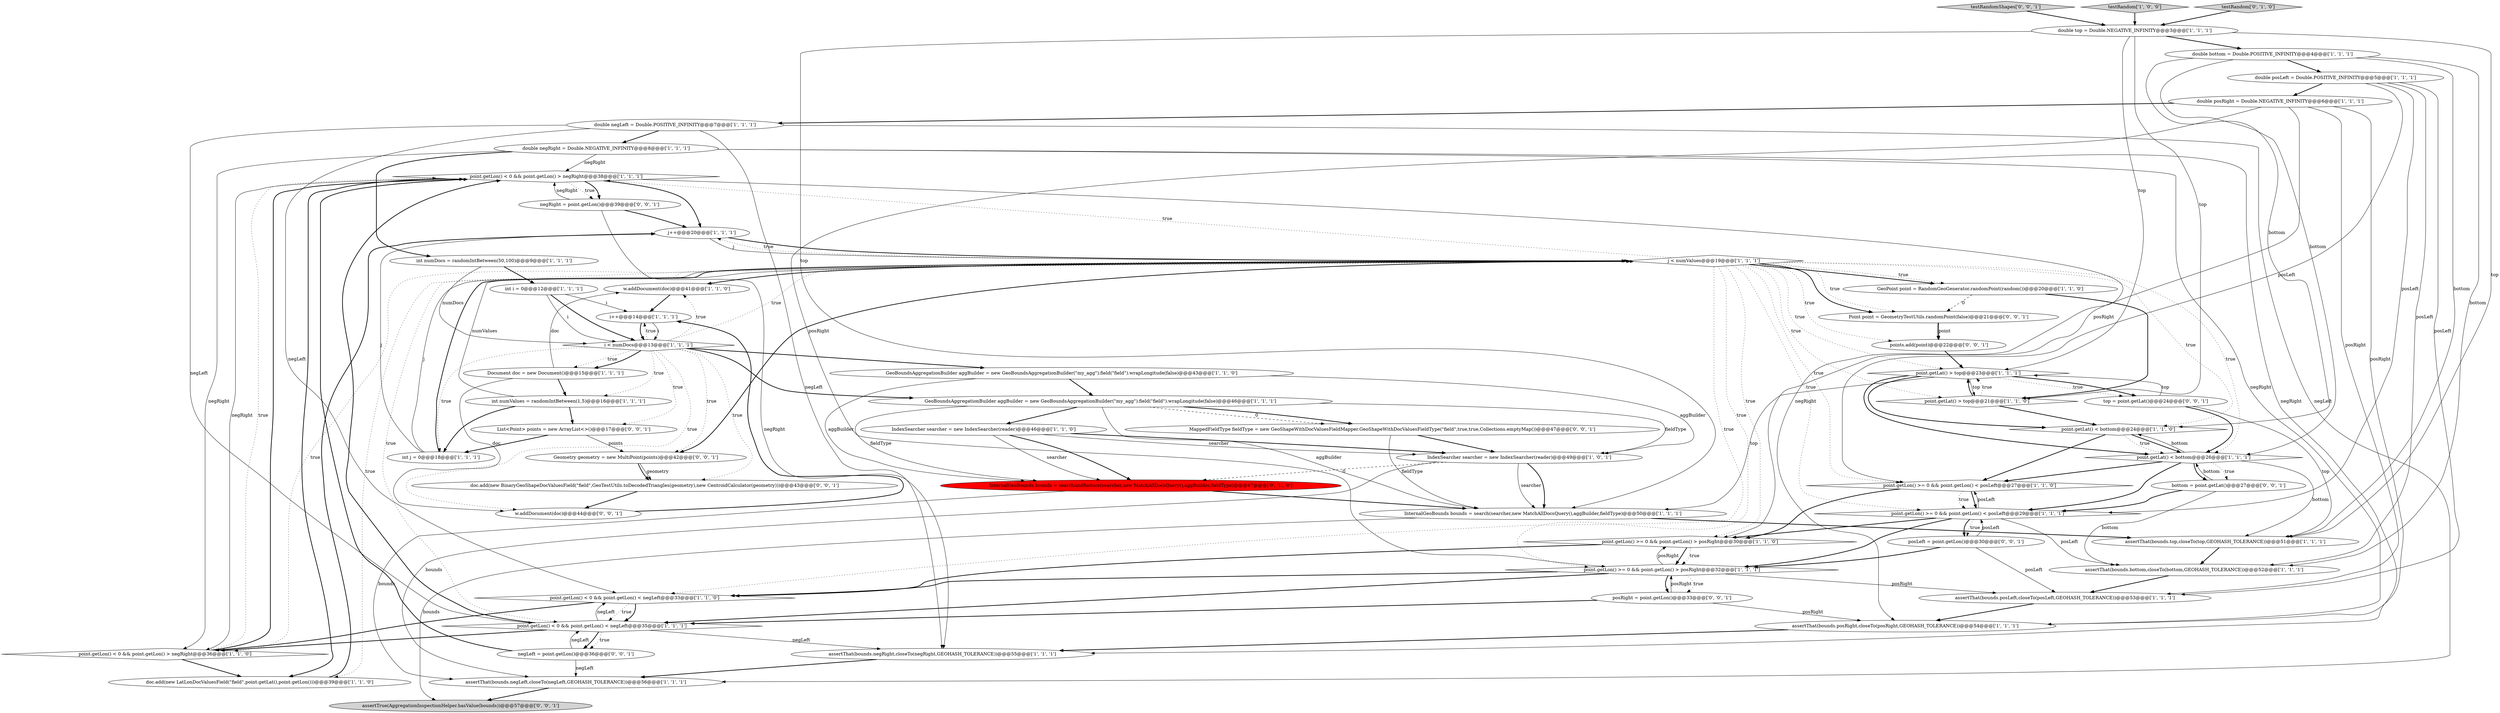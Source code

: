 digraph {
47 [style = filled, label = "assertTrue(AggregationInspectionHelper.hasValue(bounds))@@@57@@@['0', '0', '1']", fillcolor = lightgray, shape = ellipse image = "AAA0AAABBB3BBB"];
51 [style = filled, label = "w.addDocument(doc)@@@44@@@['0', '0', '1']", fillcolor = white, shape = ellipse image = "AAA0AAABBB3BBB"];
2 [style = filled, label = "assertThat(bounds.bottom,closeTo(bottom,GEOHASH_TOLERANCE))@@@52@@@['1', '1', '1']", fillcolor = white, shape = ellipse image = "AAA0AAABBB1BBB"];
20 [style = filled, label = "point.getLat() > top@@@23@@@['1', '1', '1']", fillcolor = white, shape = diamond image = "AAA0AAABBB1BBB"];
21 [style = filled, label = "assertThat(bounds.posLeft,closeTo(posLeft,GEOHASH_TOLERANCE))@@@53@@@['1', '1', '1']", fillcolor = white, shape = ellipse image = "AAA0AAABBB1BBB"];
55 [style = filled, label = "MappedFieldType fieldType = new GeoShapeWithDocValuesFieldMapper.GeoShapeWithDocValuesFieldType(\"field\",true,true,Collections.emptyMap())@@@47@@@['0', '0', '1']", fillcolor = white, shape = ellipse image = "AAA0AAABBB3BBB"];
48 [style = filled, label = "testRandomShapes['0', '0', '1']", fillcolor = lightgray, shape = diamond image = "AAA0AAABBB3BBB"];
25 [style = filled, label = "point.getLat() > top@@@21@@@['1', '1', '0']", fillcolor = white, shape = diamond image = "AAA0AAABBB1BBB"];
23 [style = filled, label = "point.getLon() >= 0 && point.getLon() < posLeft@@@27@@@['1', '1', '0']", fillcolor = white, shape = diamond image = "AAA0AAABBB1BBB"];
33 [style = filled, label = "point.getLon() < 0 && point.getLon() < negLeft@@@33@@@['1', '1', '0']", fillcolor = white, shape = diamond image = "AAA0AAABBB1BBB"];
6 [style = filled, label = "i < numDocs@@@13@@@['1', '1', '1']", fillcolor = white, shape = diamond image = "AAA0AAABBB1BBB"];
35 [style = filled, label = "double negRight = Double.NEGATIVE_INFINITY@@@8@@@['1', '1', '1']", fillcolor = white, shape = ellipse image = "AAA0AAABBB1BBB"];
19 [style = filled, label = "int i = 0@@@12@@@['1', '1', '1']", fillcolor = white, shape = ellipse image = "AAA0AAABBB1BBB"];
45 [style = filled, label = "posRight = point.getLon()@@@33@@@['0', '0', '1']", fillcolor = white, shape = ellipse image = "AAA0AAABBB3BBB"];
14 [style = filled, label = "assertThat(bounds.negRight,closeTo(negRight,GEOHASH_TOLERANCE))@@@55@@@['1', '1', '1']", fillcolor = white, shape = ellipse image = "AAA0AAABBB1BBB"];
4 [style = filled, label = "point.getLon() < 0 && point.getLon() > negRight@@@38@@@['1', '1', '1']", fillcolor = white, shape = diamond image = "AAA0AAABBB1BBB"];
1 [style = filled, label = "point.getLon() >= 0 && point.getLon() > posRight@@@32@@@['1', '1', '1']", fillcolor = white, shape = diamond image = "AAA0AAABBB1BBB"];
13 [style = filled, label = "point.getLon() < 0 && point.getLon() < negLeft@@@35@@@['1', '1', '1']", fillcolor = white, shape = diamond image = "AAA0AAABBB1BBB"];
36 [style = filled, label = "GeoPoint point = RandomGeoGenerator.randomPoint(random())@@@20@@@['1', '1', '0']", fillcolor = white, shape = ellipse image = "AAA0AAABBB1BBB"];
54 [style = filled, label = "negRight = point.getLon()@@@39@@@['0', '0', '1']", fillcolor = white, shape = ellipse image = "AAA0AAABBB3BBB"];
37 [style = filled, label = "GeoBoundsAggregationBuilder aggBuilder = new GeoBoundsAggregationBuilder(\"my_agg\").field(\"field\").wrapLongitude(false)@@@46@@@['1', '1', '1']", fillcolor = white, shape = ellipse image = "AAA0AAABBB1BBB"];
49 [style = filled, label = "List<Point> points = new ArrayList<>()@@@17@@@['0', '0', '1']", fillcolor = white, shape = ellipse image = "AAA0AAABBB3BBB"];
46 [style = filled, label = "negLeft = point.getLon()@@@36@@@['0', '0', '1']", fillcolor = white, shape = ellipse image = "AAA0AAABBB3BBB"];
58 [style = filled, label = "doc.add(new BinaryGeoShapeDocValuesField(\"field\",GeoTestUtils.toDecodedTriangles(geometry),new CentroidCalculator(geometry)))@@@43@@@['0', '0', '1']", fillcolor = white, shape = ellipse image = "AAA0AAABBB3BBB"];
7 [style = filled, label = "i++@@@14@@@['1', '1', '1']", fillcolor = white, shape = ellipse image = "AAA0AAABBB1BBB"];
18 [style = filled, label = "point.getLat() < bottom@@@26@@@['1', '1', '1']", fillcolor = white, shape = diamond image = "AAA0AAABBB1BBB"];
0 [style = filled, label = "double posRight = Double.NEGATIVE_INFINITY@@@6@@@['1', '1', '1']", fillcolor = white, shape = ellipse image = "AAA0AAABBB1BBB"];
34 [style = filled, label = "j < numValues@@@19@@@['1', '1', '1']", fillcolor = white, shape = diamond image = "AAA0AAABBB1BBB"];
32 [style = filled, label = "double bottom = Double.POSITIVE_INFINITY@@@4@@@['1', '1', '1']", fillcolor = white, shape = ellipse image = "AAA0AAABBB1BBB"];
5 [style = filled, label = "assertThat(bounds.negLeft,closeTo(negLeft,GEOHASH_TOLERANCE))@@@56@@@['1', '1', '1']", fillcolor = white, shape = ellipse image = "AAA0AAABBB1BBB"];
40 [style = filled, label = "point.getLon() >= 0 && point.getLon() > posRight@@@30@@@['1', '1', '0']", fillcolor = white, shape = diamond image = "AAA0AAABBB1BBB"];
42 [style = filled, label = "InternalGeoBounds bounds = searchAndReduce(searcher,new MatchAllDocsQuery(),aggBuilder,fieldType)@@@47@@@['0', '1', '0']", fillcolor = red, shape = ellipse image = "AAA1AAABBB2BBB"];
39 [style = filled, label = "Document doc = new Document()@@@15@@@['1', '1', '1']", fillcolor = white, shape = ellipse image = "AAA0AAABBB1BBB"];
41 [style = filled, label = "testRandom['1', '0', '0']", fillcolor = lightgray, shape = diamond image = "AAA0AAABBB1BBB"];
17 [style = filled, label = "point.getLon() < 0 && point.getLon() > negRight@@@36@@@['1', '1', '0']", fillcolor = white, shape = diamond image = "AAA0AAABBB1BBB"];
43 [style = filled, label = "testRandom['0', '1', '0']", fillcolor = lightgray, shape = diamond image = "AAA0AAABBB2BBB"];
22 [style = filled, label = "IndexSearcher searcher = new IndexSearcher(reader)@@@46@@@['1', '1', '0']", fillcolor = white, shape = ellipse image = "AAA0AAABBB1BBB"];
16 [style = filled, label = "double posLeft = Double.POSITIVE_INFINITY@@@5@@@['1', '1', '1']", fillcolor = white, shape = ellipse image = "AAA0AAABBB1BBB"];
30 [style = filled, label = "int j = 0@@@18@@@['1', '1', '1']", fillcolor = white, shape = ellipse image = "AAA0AAABBB1BBB"];
31 [style = filled, label = "int numValues = randomIntBetween(1,5)@@@16@@@['1', '1', '1']", fillcolor = white, shape = ellipse image = "AAA0AAABBB1BBB"];
38 [style = filled, label = "assertThat(bounds.posRight,closeTo(posRight,GEOHASH_TOLERANCE))@@@54@@@['1', '1', '1']", fillcolor = white, shape = ellipse image = "AAA0AAABBB1BBB"];
53 [style = filled, label = "bottom = point.getLat()@@@27@@@['0', '0', '1']", fillcolor = white, shape = ellipse image = "AAA0AAABBB3BBB"];
9 [style = filled, label = "double top = Double.NEGATIVE_INFINITY@@@3@@@['1', '1', '1']", fillcolor = white, shape = ellipse image = "AAA0AAABBB1BBB"];
26 [style = filled, label = "InternalGeoBounds bounds = search(searcher,new MatchAllDocsQuery(),aggBuilder,fieldType)@@@50@@@['1', '1', '1']", fillcolor = white, shape = ellipse image = "AAA0AAABBB1BBB"];
56 [style = filled, label = "posLeft = point.getLon()@@@30@@@['0', '0', '1']", fillcolor = white, shape = ellipse image = "AAA0AAABBB3BBB"];
3 [style = filled, label = "j++@@@20@@@['1', '1', '1']", fillcolor = white, shape = ellipse image = "AAA0AAABBB1BBB"];
12 [style = filled, label = "assertThat(bounds.top,closeTo(top,GEOHASH_TOLERANCE))@@@51@@@['1', '1', '1']", fillcolor = white, shape = ellipse image = "AAA0AAABBB1BBB"];
44 [style = filled, label = "points.add(point)@@@22@@@['0', '0', '1']", fillcolor = white, shape = ellipse image = "AAA0AAABBB3BBB"];
28 [style = filled, label = "w.addDocument(doc)@@@41@@@['1', '1', '0']", fillcolor = white, shape = ellipse image = "AAA0AAABBB1BBB"];
11 [style = filled, label = "int numDocs = randomIntBetween(50,100)@@@9@@@['1', '1', '1']", fillcolor = white, shape = ellipse image = "AAA0AAABBB1BBB"];
50 [style = filled, label = "top = point.getLat()@@@24@@@['0', '0', '1']", fillcolor = white, shape = ellipse image = "AAA0AAABBB3BBB"];
27 [style = filled, label = "doc.add(new LatLonDocValuesField(\"field\",point.getLat(),point.getLon()))@@@39@@@['1', '1', '0']", fillcolor = white, shape = ellipse image = "AAA0AAABBB1BBB"];
57 [style = filled, label = "Geometry geometry = new MultiPoint(points)@@@42@@@['0', '0', '1']", fillcolor = white, shape = ellipse image = "AAA0AAABBB3BBB"];
10 [style = filled, label = "GeoBoundsAggregationBuilder aggBuilder = new GeoBoundsAggregationBuilder(\"my_agg\").field(\"field\").wrapLongitude(false)@@@43@@@['1', '1', '0']", fillcolor = white, shape = ellipse image = "AAA0AAABBB1BBB"];
8 [style = filled, label = "IndexSearcher searcher = new IndexSearcher(reader)@@@49@@@['1', '0', '1']", fillcolor = white, shape = ellipse image = "AAA0AAABBB1BBB"];
29 [style = filled, label = "point.getLat() < bottom@@@24@@@['1', '1', '0']", fillcolor = white, shape = diamond image = "AAA0AAABBB1BBB"];
52 [style = filled, label = "Point point = GeometryTestUtils.randomPoint(false)@@@21@@@['0', '0', '1']", fillcolor = white, shape = ellipse image = "AAA0AAABBB3BBB"];
24 [style = filled, label = "point.getLon() >= 0 && point.getLon() < posLeft@@@29@@@['1', '1', '1']", fillcolor = white, shape = diamond image = "AAA0AAABBB1BBB"];
15 [style = filled, label = "double negLeft = Double.POSITIVE_INFINITY@@@7@@@['1', '1', '1']", fillcolor = white, shape = ellipse image = "AAA0AAABBB1BBB"];
52->44 [style = bold, label=""];
16->0 [style = bold, label=""];
56->24 [style = solid, label="posLeft"];
35->4 [style = solid, label="negRight"];
6->31 [style = dotted, label="true"];
56->1 [style = bold, label=""];
30->34 [style = solid, label="j"];
9->12 [style = solid, label="top"];
6->39 [style = dotted, label="true"];
4->38 [style = solid, label="negRight"];
36->52 [style = dashed, label="0"];
34->29 [style = dotted, label="true"];
52->44 [style = solid, label="point"];
41->9 [style = bold, label=""];
57->58 [style = bold, label=""];
19->6 [style = solid, label="i"];
25->29 [style = bold, label=""];
35->38 [style = solid, label="negRight"];
34->20 [style = dotted, label="true"];
3->34 [style = solid, label="j"];
37->55 [style = bold, label=""];
8->5 [style = solid, label="bounds"];
1->13 [style = bold, label=""];
15->33 [style = solid, label="negLeft"];
0->15 [style = bold, label=""];
29->18 [style = bold, label=""];
21->38 [style = bold, label=""];
31->34 [style = solid, label="numValues"];
3->34 [style = bold, label=""];
18->29 [style = solid, label="bottom"];
22->8 [style = bold, label=""];
22->42 [style = solid, label="searcher"];
49->57 [style = solid, label="points"];
34->23 [style = dotted, label="true"];
13->17 [style = bold, label=""];
26->12 [style = bold, label=""];
1->33 [style = bold, label=""];
12->2 [style = bold, label=""];
34->27 [style = dotted, label="true"];
39->31 [style = bold, label=""];
1->21 [style = solid, label="posRight"];
57->58 [style = solid, label="geometry"];
32->2 [style = solid, label="bottom"];
56->21 [style = solid, label="posLeft"];
51->7 [style = bold, label=""];
31->30 [style = bold, label=""];
54->4 [style = solid, label="negRight"];
45->38 [style = solid, label="posRight"];
13->46 [style = bold, label=""];
7->6 [style = solid, label="i"];
50->12 [style = solid, label="top"];
17->27 [style = bold, label=""];
54->3 [style = bold, label=""];
10->8 [style = solid, label="aggBuilder"];
9->25 [style = solid, label="top"];
37->8 [style = solid, label="fieldType"];
4->3 [style = bold, label=""];
29->18 [style = dotted, label="true"];
33->13 [style = dotted, label="true"];
34->13 [style = dotted, label="true"];
1->45 [style = dotted, label="true"];
34->52 [style = dotted, label="true"];
34->18 [style = dotted, label="true"];
50->18 [style = bold, label=""];
34->52 [style = bold, label=""];
24->23 [style = solid, label="posLeft"];
9->32 [style = bold, label=""];
13->33 [style = solid, label="negLeft"];
37->42 [style = solid, label="fieldType"];
30->34 [style = bold, label=""];
24->40 [style = bold, label=""];
29->23 [style = bold, label=""];
19->6 [style = bold, label=""];
33->13 [style = bold, label=""];
26->47 [style = solid, label="bounds"];
15->35 [style = bold, label=""];
8->42 [style = dashed, label="0"];
20->18 [style = bold, label=""];
16->21 [style = solid, label="posLeft"];
36->25 [style = bold, label=""];
13->46 [style = dotted, label="true"];
0->40 [style = solid, label="posRight"];
46->4 [style = bold, label=""];
58->51 [style = bold, label=""];
2->21 [style = bold, label=""];
6->51 [style = dotted, label="true"];
44->20 [style = bold, label=""];
34->36 [style = bold, label=""];
25->20 [style = dotted, label="true"];
7->6 [style = bold, label=""];
53->24 [style = bold, label=""];
6->49 [style = dotted, label="true"];
6->7 [style = dotted, label="true"];
6->57 [style = dotted, label="true"];
0->21 [style = solid, label="posRight"];
37->55 [style = dashed, label="0"];
30->3 [style = solid, label="j"];
1->45 [style = bold, label=""];
6->39 [style = bold, label=""];
9->26 [style = solid, label="top"];
23->24 [style = dotted, label="true"];
16->23 [style = solid, label="posLeft"];
46->5 [style = solid, label="negLeft"];
18->53 [style = dotted, label="true"];
32->12 [style = solid, label="bottom"];
20->50 [style = dotted, label="true"];
34->57 [style = bold, label=""];
22->42 [style = bold, label=""];
24->56 [style = bold, label=""];
53->2 [style = solid, label="bottom"];
18->24 [style = bold, label=""];
18->23 [style = bold, label=""];
34->24 [style = dotted, label="true"];
24->2 [style = solid, label="posLeft"];
17->4 [style = dotted, label="true"];
35->17 [style = solid, label="negRight"];
45->1 [style = solid, label="posRight"];
34->36 [style = dotted, label="true"];
39->28 [style = solid, label="doc"];
15->5 [style = solid, label="negLeft"];
15->14 [style = solid, label="negLeft"];
10->42 [style = solid, label="aggBuilder"];
31->49 [style = bold, label=""];
4->54 [style = dotted, label="true"];
34->1 [style = dotted, label="true"];
20->25 [style = solid, label="top"];
32->16 [style = bold, label=""];
19->7 [style = solid, label="i"];
43->9 [style = bold, label=""];
4->54 [style = bold, label=""];
50->20 [style = solid, label="top"];
6->37 [style = bold, label=""];
34->28 [style = bold, label=""];
37->22 [style = bold, label=""];
25->20 [style = bold, label=""];
40->33 [style = bold, label=""];
49->30 [style = bold, label=""];
6->10 [style = bold, label=""];
34->33 [style = dotted, label="true"];
34->4 [style = dotted, label="true"];
42->5 [style = solid, label="bounds"];
40->1 [style = dotted, label="true"];
0->38 [style = solid, label="posRight"];
24->1 [style = bold, label=""];
20->26 [style = solid, label="top"];
17->4 [style = bold, label=""];
34->25 [style = dotted, label="true"];
34->40 [style = dotted, label="true"];
15->13 [style = solid, label="negLeft"];
55->26 [style = solid, label="fieldType"];
33->17 [style = bold, label=""];
14->5 [style = bold, label=""];
10->37 [style = bold, label=""];
9->20 [style = solid, label="top"];
20->50 [style = bold, label=""];
6->30 [style = dotted, label="true"];
32->18 [style = solid, label="bottom"];
42->26 [style = bold, label=""];
34->44 [style = dotted, label="true"];
4->17 [style = solid, label="negRight"];
8->26 [style = solid, label="searcher"];
6->58 [style = dotted, label="true"];
20->29 [style = bold, label=""];
32->29 [style = solid, label="bottom"];
54->14 [style = solid, label="negRight"];
24->56 [style = dotted, label="true"];
18->12 [style = solid, label="bottom"];
35->14 [style = solid, label="negRight"];
46->13 [style = solid, label="negLeft"];
27->3 [style = bold, label=""];
28->7 [style = bold, label=""];
37->26 [style = solid, label="aggBuilder"];
53->18 [style = solid, label="bottom"];
18->53 [style = bold, label=""];
48->9 [style = bold, label=""];
45->13 [style = bold, label=""];
11->19 [style = bold, label=""];
16->24 [style = solid, label="posLeft"];
38->14 [style = bold, label=""];
6->28 [style = dotted, label="true"];
5->47 [style = bold, label=""];
40->1 [style = bold, label=""];
16->2 [style = solid, label="posLeft"];
23->24 [style = bold, label=""];
34->3 [style = dotted, label="true"];
1->40 [style = solid, label="posRight"];
0->1 [style = solid, label="posRight"];
34->17 [style = dotted, label="true"];
23->40 [style = bold, label=""];
35->11 [style = bold, label=""];
4->27 [style = bold, label=""];
6->34 [style = dotted, label="true"];
11->6 [style = solid, label="numDocs"];
22->8 [style = solid, label="searcher"];
39->51 [style = solid, label="doc"];
55->8 [style = bold, label=""];
13->4 [style = bold, label=""];
13->14 [style = solid, label="negLeft"];
8->26 [style = bold, label=""];
}
